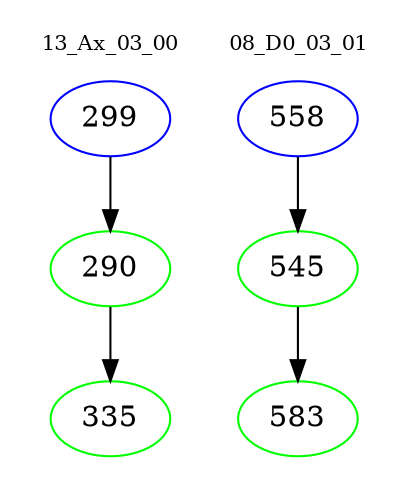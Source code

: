 digraph{
subgraph cluster_0 {
color = white
label = "13_Ax_03_00";
fontsize=10;
T0_299 [label="299", color="blue"]
T0_299 -> T0_290 [color="black"]
T0_290 [label="290", color="green"]
T0_290 -> T0_335 [color="black"]
T0_335 [label="335", color="green"]
}
subgraph cluster_1 {
color = white
label = "08_D0_03_01";
fontsize=10;
T1_558 [label="558", color="blue"]
T1_558 -> T1_545 [color="black"]
T1_545 [label="545", color="green"]
T1_545 -> T1_583 [color="black"]
T1_583 [label="583", color="green"]
}
}
